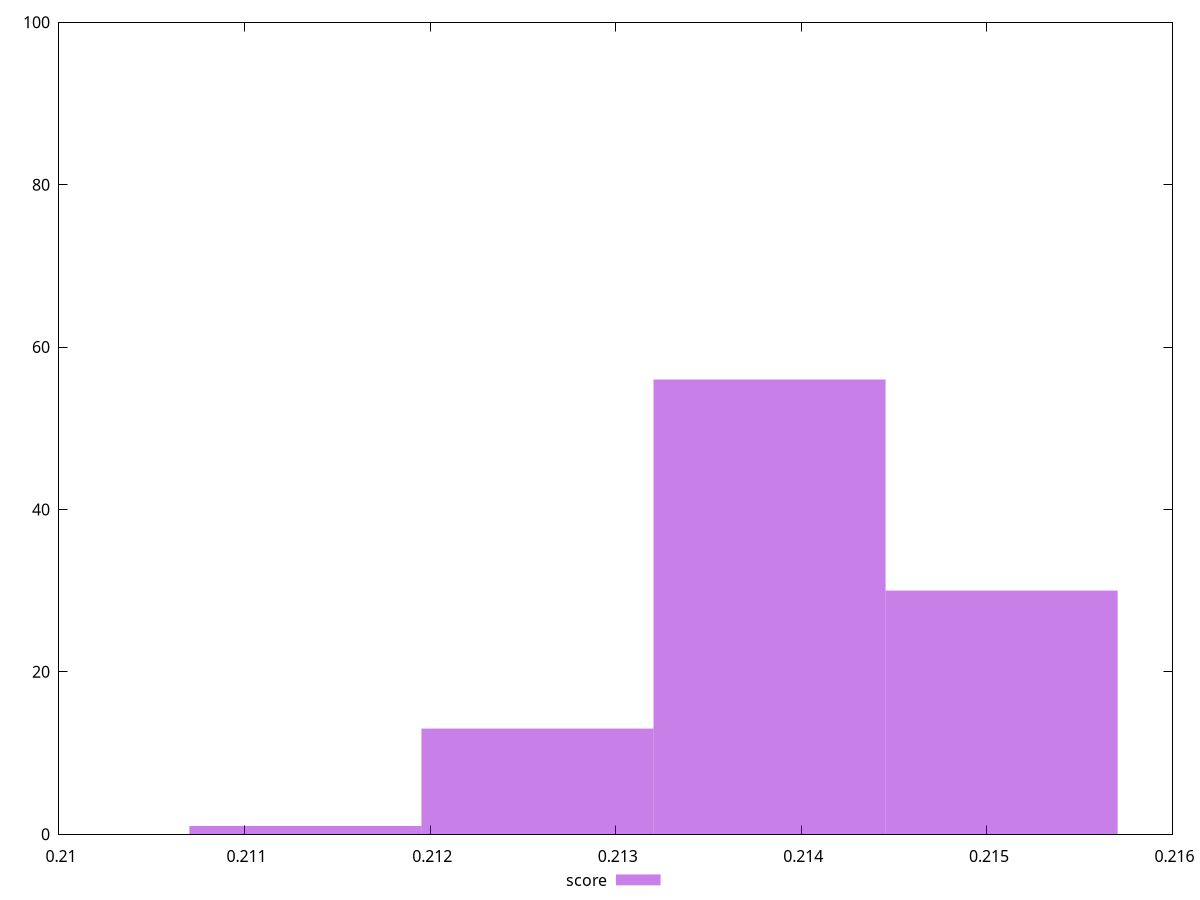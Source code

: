 reset
set terminal svg size 640, 490 enhanced background rgb 'white'
set output "report_00007_2020-12-11T15:55:29.892Z/interactive/samples/pages+cached+nointeractive/score/histogram.svg"

$score <<EOF
0.2125783058381091 13
0.21507922708326332 30
0.21382876646068621 56
0.211327845215532 1
EOF

set key outside below
set boxwidth 0.0012504606225771124
set yrange [0:100]
set style fill transparent solid 0.5 noborder

plot \
  $score title "score" with boxes, \


reset